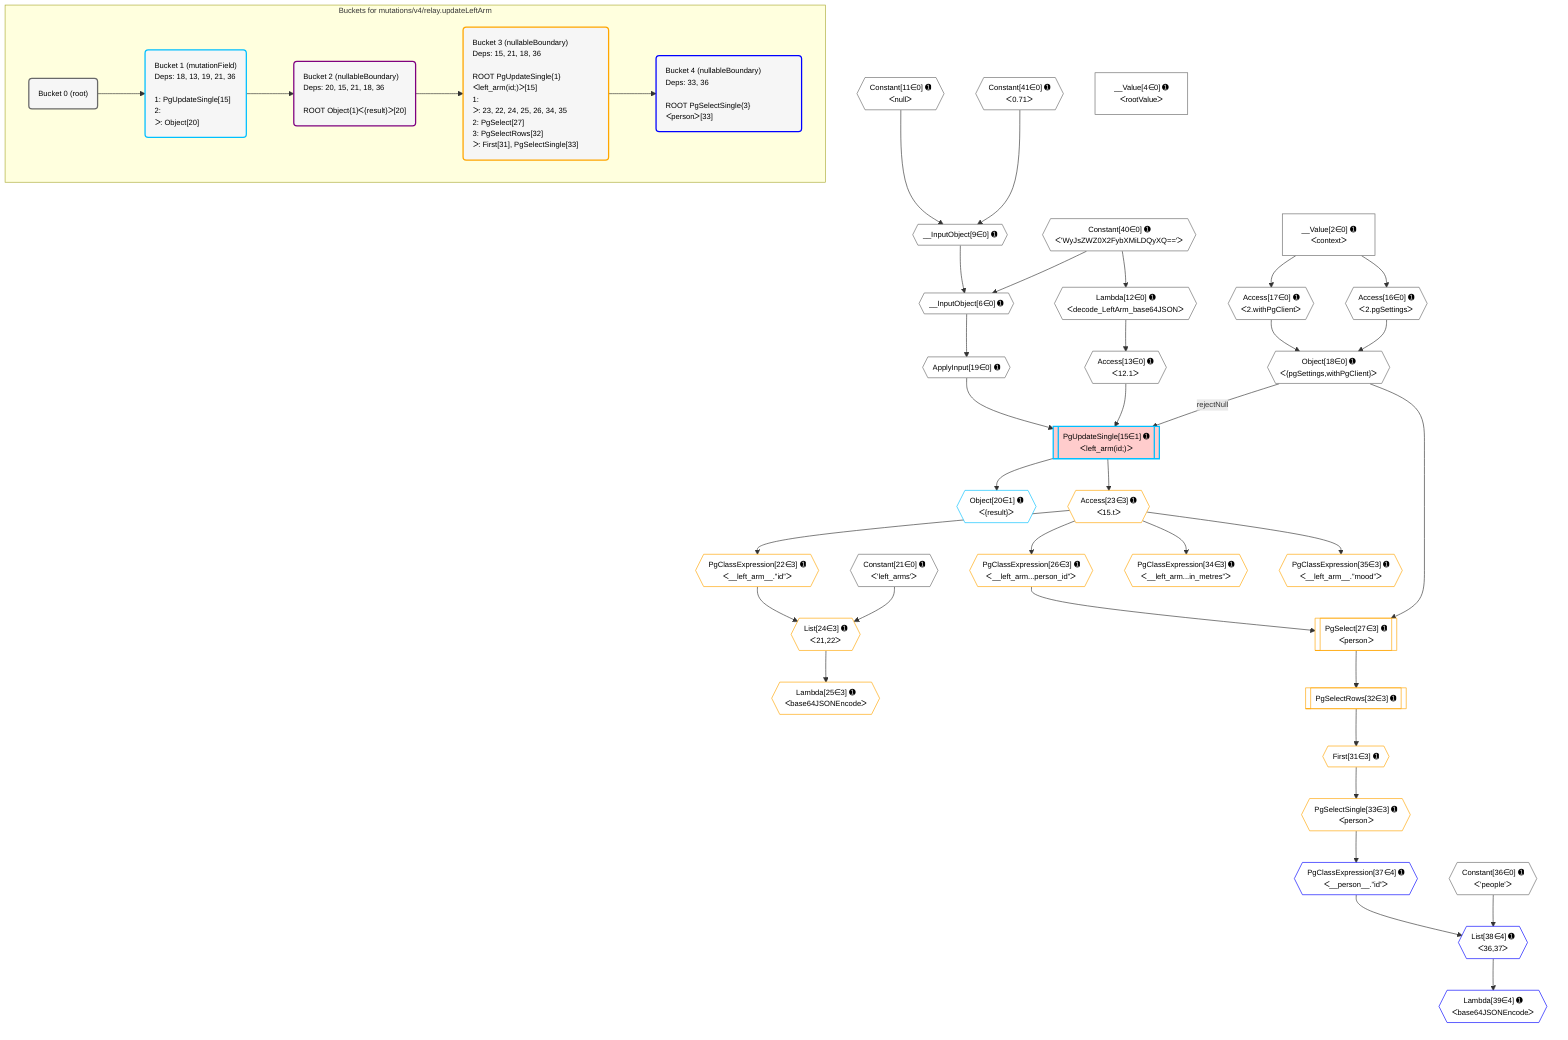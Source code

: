 %%{init: {'themeVariables': { 'fontSize': '12px'}}}%%
graph TD
    classDef path fill:#eee,stroke:#000,color:#000
    classDef plan fill:#fff,stroke-width:1px,color:#000
    classDef itemplan fill:#fff,stroke-width:2px,color:#000
    classDef unbatchedplan fill:#dff,stroke-width:1px,color:#000
    classDef sideeffectplan fill:#fcc,stroke-width:2px,color:#000
    classDef bucket fill:#f6f6f6,color:#000,stroke-width:2px,text-align:left


    %% plan dependencies
    __InputObject6{{"__InputObject[6∈0] ➊"}}:::plan
    Constant40{{"Constant[40∈0] ➊<br />ᐸ'WyJsZWZ0X2FybXMiLDQyXQ=='ᐳ"}}:::plan
    __InputObject9{{"__InputObject[9∈0] ➊"}}:::plan
    Constant40 & __InputObject9 --> __InputObject6
    Constant41{{"Constant[41∈0] ➊<br />ᐸ0.71ᐳ"}}:::plan
    Constant11{{"Constant[11∈0] ➊<br />ᐸnullᐳ"}}:::plan
    Constant41 & Constant11 --> __InputObject9
    Object18{{"Object[18∈0] ➊<br />ᐸ{pgSettings,withPgClient}ᐳ"}}:::plan
    Access16{{"Access[16∈0] ➊<br />ᐸ2.pgSettingsᐳ"}}:::plan
    Access17{{"Access[17∈0] ➊<br />ᐸ2.withPgClientᐳ"}}:::plan
    Access16 & Access17 --> Object18
    Lambda12{{"Lambda[12∈0] ➊<br />ᐸdecode_LeftArm_base64JSONᐳ"}}:::plan
    Constant40 --> Lambda12
    Access13{{"Access[13∈0] ➊<br />ᐸ12.1ᐳ"}}:::plan
    Lambda12 --> Access13
    __Value2["__Value[2∈0] ➊<br />ᐸcontextᐳ"]:::plan
    __Value2 --> Access16
    __Value2 --> Access17
    ApplyInput19{{"ApplyInput[19∈0] ➊"}}:::plan
    __InputObject6 --> ApplyInput19
    __Value4["__Value[4∈0] ➊<br />ᐸrootValueᐳ"]:::plan
    Constant21{{"Constant[21∈0] ➊<br />ᐸ'left_arms'ᐳ"}}:::plan
    Constant36{{"Constant[36∈0] ➊<br />ᐸ'people'ᐳ"}}:::plan
    PgUpdateSingle15[["PgUpdateSingle[15∈1] ➊<br />ᐸleft_arm(id;)ᐳ"]]:::sideeffectplan
    Object18 -->|rejectNull| PgUpdateSingle15
    Access13 & ApplyInput19 --> PgUpdateSingle15
    Object20{{"Object[20∈1] ➊<br />ᐸ{result}ᐳ"}}:::plan
    PgUpdateSingle15 --> Object20
    List24{{"List[24∈3] ➊<br />ᐸ21,22ᐳ"}}:::plan
    PgClassExpression22{{"PgClassExpression[22∈3] ➊<br />ᐸ__left_arm__.”id”ᐳ"}}:::plan
    Constant21 & PgClassExpression22 --> List24
    PgSelect27[["PgSelect[27∈3] ➊<br />ᐸpersonᐳ"]]:::plan
    PgClassExpression26{{"PgClassExpression[26∈3] ➊<br />ᐸ__left_arm...person_id”ᐳ"}}:::plan
    Object18 & PgClassExpression26 --> PgSelect27
    Access23{{"Access[23∈3] ➊<br />ᐸ15.tᐳ"}}:::plan
    Access23 --> PgClassExpression22
    PgUpdateSingle15 --> Access23
    Lambda25{{"Lambda[25∈3] ➊<br />ᐸbase64JSONEncodeᐳ"}}:::plan
    List24 --> Lambda25
    Access23 --> PgClassExpression26
    First31{{"First[31∈3] ➊"}}:::plan
    PgSelectRows32[["PgSelectRows[32∈3] ➊"]]:::plan
    PgSelectRows32 --> First31
    PgSelect27 --> PgSelectRows32
    PgSelectSingle33{{"PgSelectSingle[33∈3] ➊<br />ᐸpersonᐳ"}}:::plan
    First31 --> PgSelectSingle33
    PgClassExpression34{{"PgClassExpression[34∈3] ➊<br />ᐸ__left_arm...in_metres”ᐳ"}}:::plan
    Access23 --> PgClassExpression34
    PgClassExpression35{{"PgClassExpression[35∈3] ➊<br />ᐸ__left_arm__.”mood”ᐳ"}}:::plan
    Access23 --> PgClassExpression35
    List38{{"List[38∈4] ➊<br />ᐸ36,37ᐳ"}}:::plan
    PgClassExpression37{{"PgClassExpression[37∈4] ➊<br />ᐸ__person__.”id”ᐳ"}}:::plan
    Constant36 & PgClassExpression37 --> List38
    PgSelectSingle33 --> PgClassExpression37
    Lambda39{{"Lambda[39∈4] ➊<br />ᐸbase64JSONEncodeᐳ"}}:::plan
    List38 --> Lambda39

    %% define steps

    subgraph "Buckets for mutations/v4/relay.updateLeftArm"
    Bucket0("Bucket 0 (root)"):::bucket
    classDef bucket0 stroke:#696969
    class Bucket0,__Value2,__Value4,__InputObject6,__InputObject9,Constant11,Lambda12,Access13,Access16,Access17,Object18,ApplyInput19,Constant21,Constant36,Constant40,Constant41 bucket0
    Bucket1("Bucket 1 (mutationField)<br />Deps: 18, 13, 19, 21, 36<br /><br />1: PgUpdateSingle[15]<br />2: <br />ᐳ: Object[20]"):::bucket
    classDef bucket1 stroke:#00bfff
    class Bucket1,PgUpdateSingle15,Object20 bucket1
    Bucket2("Bucket 2 (nullableBoundary)<br />Deps: 20, 15, 21, 18, 36<br /><br />ROOT Object{1}ᐸ{result}ᐳ[20]"):::bucket
    classDef bucket2 stroke:#7f007f
    class Bucket2 bucket2
    Bucket3("Bucket 3 (nullableBoundary)<br />Deps: 15, 21, 18, 36<br /><br />ROOT PgUpdateSingle{1}ᐸleft_arm(id;)ᐳ[15]<br />1: <br />ᐳ: 23, 22, 24, 25, 26, 34, 35<br />2: PgSelect[27]<br />3: PgSelectRows[32]<br />ᐳ: First[31], PgSelectSingle[33]"):::bucket
    classDef bucket3 stroke:#ffa500
    class Bucket3,PgClassExpression22,Access23,List24,Lambda25,PgClassExpression26,PgSelect27,First31,PgSelectRows32,PgSelectSingle33,PgClassExpression34,PgClassExpression35 bucket3
    Bucket4("Bucket 4 (nullableBoundary)<br />Deps: 33, 36<br /><br />ROOT PgSelectSingle{3}ᐸpersonᐳ[33]"):::bucket
    classDef bucket4 stroke:#0000ff
    class Bucket4,PgClassExpression37,List38,Lambda39 bucket4
    Bucket0 --> Bucket1
    Bucket1 --> Bucket2
    Bucket2 --> Bucket3
    Bucket3 --> Bucket4
    end